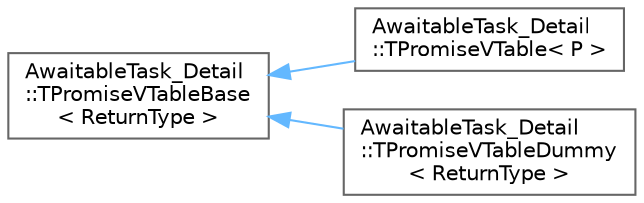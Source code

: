 digraph "Graphical Class Hierarchy"
{
 // INTERACTIVE_SVG=YES
 // LATEX_PDF_SIZE
  bgcolor="transparent";
  edge [fontname=Helvetica,fontsize=10,labelfontname=Helvetica,labelfontsize=10];
  node [fontname=Helvetica,fontsize=10,shape=box,height=0.2,width=0.4];
  rankdir="LR";
  Node0 [id="Node000000",label="AwaitableTask_Detail\l::TPromiseVTableBase\l\< ReturnType \>",height=0.2,width=0.4,color="grey40", fillcolor="white", style="filled",URL="$d4/d2b/classAwaitableTask__Detail_1_1TPromiseVTableBase.html",tooltip=" "];
  Node0 -> Node1 [id="edge2810_Node000000_Node000001",dir="back",color="steelblue1",style="solid",tooltip=" "];
  Node1 [id="Node000001",label="AwaitableTask_Detail\l::TPromiseVTable\< P \>",height=0.2,width=0.4,color="grey40", fillcolor="white", style="filled",URL="$df/d0a/classAwaitableTask__Detail_1_1TPromiseVTable.html",tooltip=" "];
  Node0 -> Node2 [id="edge2811_Node000000_Node000002",dir="back",color="steelblue1",style="solid",tooltip=" "];
  Node2 [id="Node000002",label="AwaitableTask_Detail\l::TPromiseVTableDummy\l\< ReturnType \>",height=0.2,width=0.4,color="grey40", fillcolor="white", style="filled",URL="$d3/db0/classAwaitableTask__Detail_1_1TPromiseVTableDummy.html",tooltip=" "];
}
